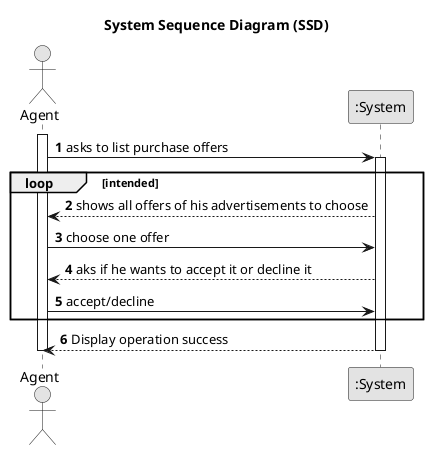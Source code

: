 @startuml
skinparam monochrome true
skinparam packageStyle rectangle
skinparam shadowing false

title System Sequence Diagram (SSD)

autonumber

actor "Agent" as ADM
participant ":System" as UI

activate ADM

ADM -> UI : asks to list purchase offers

    activate UI

        group loop [intended]

        ADM <-- UI : shows all offers of his advertisements to choose

        ADM -> UI: choose one offer

        UI --> ADM: aks if he wants to accept it or decline it

       ADM -> UI: accept/decline
        end

        UI --> ADM: Display operation success
    deactivate UI

deactivate ADM

@enduml